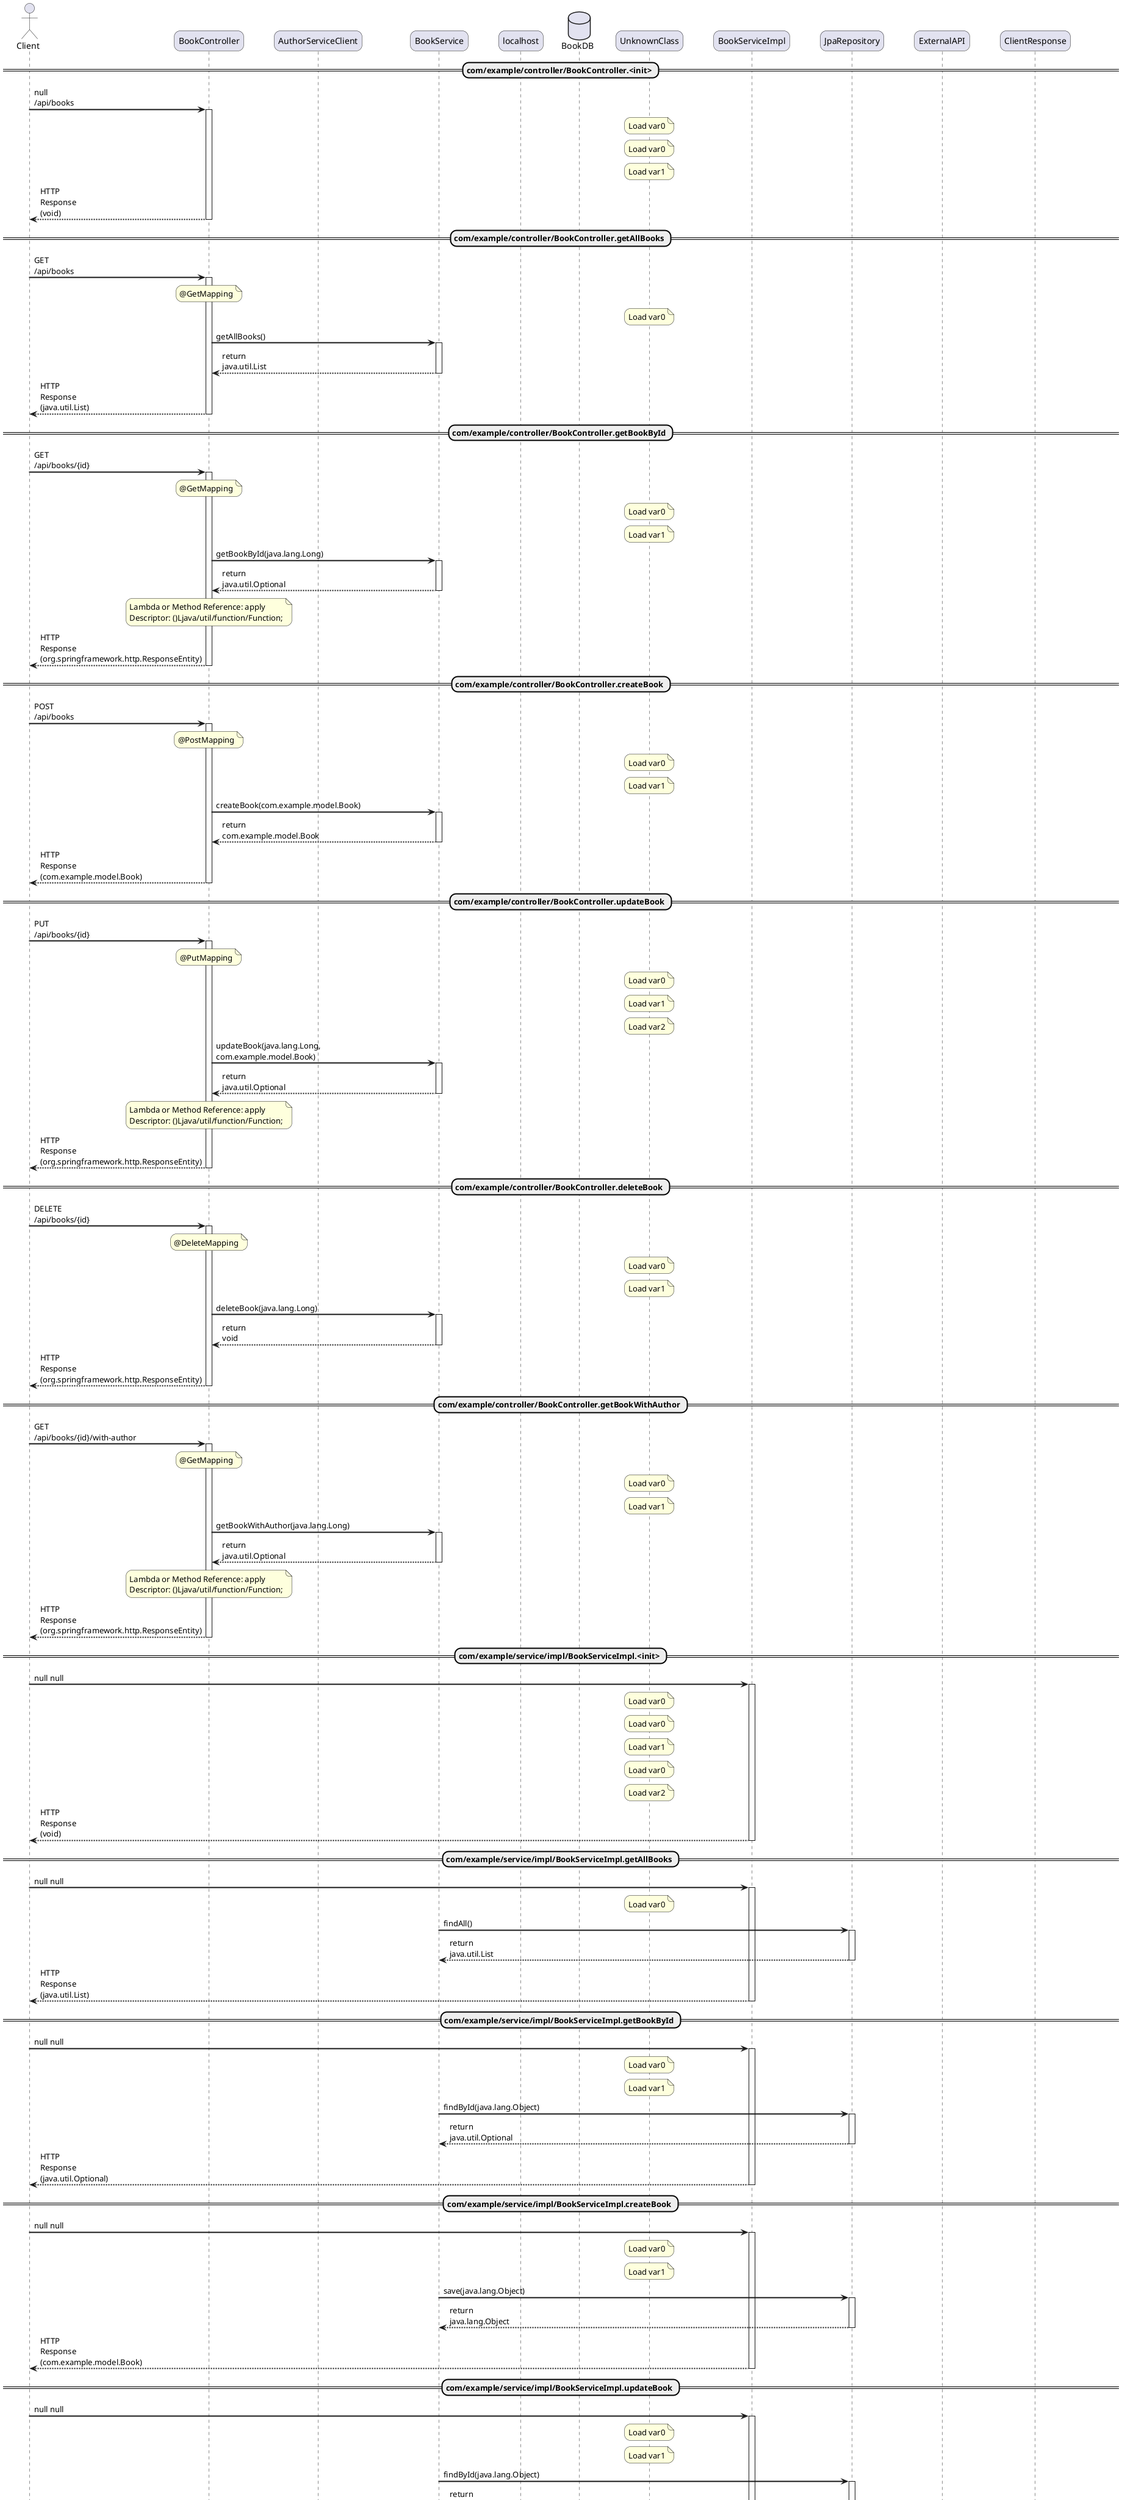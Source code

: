 @startuml
!pragma teoz true
skinparam sequenceArrowThickness 2
skinparam roundcorner 20
skinparam maxmessagesize 60
skinparam responseMessageBelowArrow true
skinparam ParticipantPadding 20
skinparam BoxPadding 10

actor Client
participant BookController
participant AuthorServiceClient
participant BookService
participant localhost
database BookDB

== com/example/controller/BookController.<init> ==
Client -> BookController : null /api/books
activate BookController
note over UnknownClass : Load var0
note over UnknownClass : Load var0
note over UnknownClass : Load var1
BookController --> Client : HTTP Response (void)
deactivate BookController

== com/example/controller/BookController.getAllBooks ==
Client -> BookController : GET /api/books
activate BookController
note over BookController : @GetMapping
note over UnknownClass : Load var0
BookController -> BookService : getAllBooks()
activate BookService
BookService --> BookController : return java.util.List
deactivate BookService
BookController --> Client : HTTP Response (java.util.List)
deactivate BookController

== com/example/controller/BookController.getBookById ==
Client -> BookController : GET /api/books/{id}
activate BookController
note over BookController : @GetMapping
note over UnknownClass : Load var0
note over UnknownClass : Load var1
BookController -> BookService : getBookById(java.lang.Long)
activate BookService
BookService --> BookController : return java.util.Optional
deactivate BookService
note over BookController
Lambda or Method Reference: apply
Descriptor: ()Ljava/util/function/Function;
end note
BookController --> Client : HTTP Response (org.springframework.http.ResponseEntity)
deactivate BookController

== com/example/controller/BookController.createBook ==
Client -> BookController : POST /api/books
activate BookController
note over BookController : @PostMapping
note over UnknownClass : Load var0
note over UnknownClass : Load var1
BookController -> BookService : createBook(com.example.model.Book)
activate BookService
BookService --> BookController : return com.example.model.Book
deactivate BookService
BookController --> Client : HTTP Response (com.example.model.Book)
deactivate BookController

== com/example/controller/BookController.updateBook ==
Client -> BookController : PUT /api/books/{id}
activate BookController
note over BookController : @PutMapping
note over UnknownClass : Load var0
note over UnknownClass : Load var1
note over UnknownClass : Load var2
BookController -> BookService : updateBook(java.lang.Long, com.example.model.Book)
activate BookService
BookService --> BookController : return java.util.Optional
deactivate BookService
note over BookController
Lambda or Method Reference: apply
Descriptor: ()Ljava/util/function/Function;
end note
BookController --> Client : HTTP Response (org.springframework.http.ResponseEntity)
deactivate BookController

== com/example/controller/BookController.deleteBook ==
Client -> BookController : DELETE /api/books/{id}
activate BookController
note over BookController : @DeleteMapping
note over UnknownClass : Load var0
note over UnknownClass : Load var1
BookController -> BookService : deleteBook(java.lang.Long)
activate BookService
BookService --> BookController : return void
deactivate BookService
BookController --> Client : HTTP Response (org.springframework.http.ResponseEntity)
deactivate BookController

== com/example/controller/BookController.getBookWithAuthor ==
Client -> BookController : GET /api/books/{id}/with-author
activate BookController
note over BookController : @GetMapping
note over UnknownClass : Load var0
note over UnknownClass : Load var1
BookController -> BookService : getBookWithAuthor(java.lang.Long)
activate BookService
BookService --> BookController : return java.util.Optional
deactivate BookService
note over BookController
Lambda or Method Reference: apply
Descriptor: ()Ljava/util/function/Function;
end note
BookController --> Client : HTTP Response (org.springframework.http.ResponseEntity)
deactivate BookController

== com/example/service/impl/BookServiceImpl.<init> ==
Client -> BookServiceImpl : null null
activate BookServiceImpl
note over UnknownClass : Load var0
note over UnknownClass : Load var0
note over UnknownClass : Load var1
note over UnknownClass : Load var0
note over UnknownClass : Load var2
BookServiceImpl --> Client : HTTP Response (void)
deactivate BookServiceImpl

== com/example/service/impl/BookServiceImpl.getAllBooks ==
Client -> BookServiceImpl : null null
activate BookServiceImpl
note over UnknownClass : Load var0
BookService -> JpaRepository : findAll()
activate JpaRepository
JpaRepository --> BookService : return java.util.List
deactivate JpaRepository
BookServiceImpl --> Client : HTTP Response (java.util.List)
deactivate BookServiceImpl

== com/example/service/impl/BookServiceImpl.getBookById ==
Client -> BookServiceImpl : null null
activate BookServiceImpl
note over UnknownClass : Load var0
note over UnknownClass : Load var1
BookService -> JpaRepository : findById(java.lang.Object)
activate JpaRepository
JpaRepository --> BookService : return java.util.Optional
deactivate JpaRepository
BookServiceImpl --> Client : HTTP Response (java.util.Optional)
deactivate BookServiceImpl

== com/example/service/impl/BookServiceImpl.createBook ==
Client -> BookServiceImpl : null null
activate BookServiceImpl
note over UnknownClass : Load var0
note over UnknownClass : Load var1
BookService -> JpaRepository : save(java.lang.Object)
activate JpaRepository
JpaRepository --> BookService : return java.lang.Object
deactivate JpaRepository
BookServiceImpl --> Client : HTTP Response (com.example.model.Book)
deactivate BookServiceImpl

== com/example/service/impl/BookServiceImpl.updateBook ==
Client -> BookServiceImpl : null null
activate BookServiceImpl
note over UnknownClass : Load var0
note over UnknownClass : Load var1
BookService -> JpaRepository : findById(java.lang.Object)
activate JpaRepository
JpaRepository --> BookService : return java.util.Optional
deactivate JpaRepository
note over UnknownClass : Load var0
note over UnknownClass : Load var2
note over BookService
Lambda or Method Reference: apply
Descriptor: (Lcom/example/service/impl/BookServiceImpl;Lcom/example/model/Book;)Ljava/util/function/Function;
end note
BookServiceImpl --> Client : HTTP Response (java.util.Optional)
deactivate BookServiceImpl

== com/example/service/impl/BookServiceImpl.deleteBook ==
Client -> BookServiceImpl : null null
activate BookServiceImpl
note over UnknownClass : Load var0
note over UnknownClass : Load var1
BookService -> JpaRepository : deleteById(java.lang.Object)
activate JpaRepository
JpaRepository --> BookService : return void
deactivate JpaRepository
BookServiceImpl --> Client : HTTP Response (void)
deactivate BookServiceImpl

== com/example/service/impl/BookServiceImpl.getBookWithAuthor ==
Client -> BookServiceImpl : null null
activate BookServiceImpl
note over UnknownClass : Load var0
note over UnknownClass : Load var1
BookService -> JpaRepository : findById(java.lang.Object)
activate JpaRepository
JpaRepository --> BookService : return java.util.Optional
deactivate JpaRepository
note over UnknownClass : Load var0
note over BookService
Lambda or Method Reference: apply
Descriptor: (Lcom/example/service/impl/BookServiceImpl;)Ljava/util/function/Function;
end note
BookServiceImpl --> Client : HTTP Response (java.util.Optional)
deactivate BookServiceImpl

== com/example/service/impl/BookServiceImpl.lambda$getBookWithAuthor$1 ==
Client -> BookServiceImpl : null null
activate BookServiceImpl
note over UnknownClass : Load var0
note over UnknownClass : Load var1
BookService -> AuthorServiceClient : getAuthor(java.lang.Long)
activate AuthorServiceClient
note right of AuthorServiceClient
Asynchronous operation
Return type: reactor.core.publisher.Mono
end note
AuthorServiceClient --> BookService : return reactor.core.publisher.Mono
deactivate AuthorServiceClient
note over UnknownClass : Store var2
note over UnknownClass : Load constant: Book: %s, Author: %s, Publication Date: %s
note over UnknownClass : Load var1
note over UnknownClass : Load var2
note over UnknownClass : Load var1
note over UnknownClass : Store var2
note over UnknownClass : Load constant: Book: %s, Author: Not found, Publication Date: %s
note over UnknownClass : Load var1
note over UnknownClass : Load var1
note over UnknownClass : Store var2
note over UnknownClass : Load constant: Book: %s, Author: Error fetching author (%s), Publication Date: %s
note over UnknownClass : Load var1
note over UnknownClass : Load var2
note over UnknownClass : Load var1
group #LightGray Try
BookService -> AuthorServiceClient : getAuthor(java.lang.Long)
activate AuthorServiceClient
note right of AuthorServiceClient
Asynchronous operation
Return type: reactor.core.publisher.Mono
end note
AuthorServiceClient --> BookService : return reactor.core.publisher.Mono
deactivate AuthorServiceClient
end
group #LightCoral Catch AuthorNotFoundException
end
group #LightGray Try
BookService -> AuthorServiceClient : getAuthor(java.lang.Long)
activate AuthorServiceClient
note right of AuthorServiceClient
Asynchronous operation
Return type: reactor.core.publisher.Mono
end note
AuthorServiceClient --> BookService : return reactor.core.publisher.Mono
deactivate AuthorServiceClient
end
group #LightCoral Catch Exception
end
BookServiceImpl --> Client : HTTP Response (java.lang.String)
deactivate BookServiceImpl

== com/example/service/impl/BookServiceImpl.lambda$updateBook$0 ==
Client -> BookServiceImpl : null null
activate BookServiceImpl
note over UnknownClass : Load var2
note over UnknownClass : Load var1
note over UnknownClass : Load var2
note over UnknownClass : Load var1
note over UnknownClass : Load var2
note over UnknownClass : Load var1
note over UnknownClass : Load var2
note over UnknownClass : Load var1
note over UnknownClass : Load var0
note over UnknownClass : Load var2
BookService -> JpaRepository : save(java.lang.Object)
activate JpaRepository
JpaRepository --> BookService : return java.lang.Object
deactivate JpaRepository
BookServiceImpl --> Client : HTTP Response (com.example.model.Book)
deactivate BookServiceImpl

== com/example/service/AuthorServiceClient.<init> ==
Client -> AuthorServiceClient : null null
activate AuthorServiceClient
note over UnknownClass : Load var0
note over UnknownClass : Load var0
note over UnknownClass : Load var1
note over UnknownClass : Load constant: http://localhost:8081
AuthorServiceClient -> ExternalAPI : baseUrl(java.lang.String)
activate ExternalAPI
ExternalAPI --> AuthorServiceClient : return org.springframework.web.reactive.function.client.WebClient$Builder
deactivate ExternalAPI
AuthorServiceClient -> ExternalAPI : build()
activate ExternalAPI
ExternalAPI --> AuthorServiceClient : return org.springframework.web.reactive.function.client.WebClient
deactivate ExternalAPI
AuthorServiceClient --> Client : HTTP Response (void)
deactivate AuthorServiceClient

== com/example/service/AuthorServiceClient.getAuthor ==
Client -> AuthorServiceClient : null null
activate AuthorServiceClient
note over UnknownClass : Load var0
AuthorServiceClient -> ExternalAPI : get()
activate ExternalAPI
ExternalAPI --> AuthorServiceClient : return org.springframework.web.reactive.function.client.WebClient$RequestHeadersUriSpec
deactivate ExternalAPI
note over UnknownClass : Load constant: /api/authors/{id}
note over UnknownClass : Load var1
AuthorServiceClient -> ExternalAPI : uri(java.lang.String, java.lang.Object[])
activate ExternalAPI
ExternalAPI --> AuthorServiceClient : return org.springframework.web.reactive.function.client.WebClient$RequestHeadersSpec
deactivate ExternalAPI
AuthorServiceClient -> ExternalAPI : retrieve()
activate ExternalAPI
ExternalAPI --> AuthorServiceClient : return org.springframework.web.reactive.function.client.WebClient$ResponseSpec
deactivate ExternalAPI
note over AuthorServiceClient
Lambda or Method Reference: test
Descriptor: ()Ljava/util/function/Predicate;
end note
note over UnknownClass : Load var1
note over AuthorServiceClient
Lambda or Method Reference: apply
Descriptor: (Ljava/lang/Long;)Ljava/util/function/Function;
end note
AuthorServiceClient -> ExternalAPI : onStatus(java.util.function.Predicate, java.util.function.Function)
activate ExternalAPI
ExternalAPI --> AuthorServiceClient : return org.springframework.web.reactive.function.client.WebClient$ResponseSpec
deactivate ExternalAPI
note over AuthorServiceClient
Lambda or Method Reference: test
Descriptor: ()Ljava/util/function/Predicate;
end note
note over AuthorServiceClient
Lambda or Method Reference: apply
Descriptor: ()Ljava/util/function/Function;
end note
AuthorServiceClient -> ExternalAPI : onStatus(java.util.function.Predicate, java.util.function.Function)
activate ExternalAPI
ExternalAPI --> AuthorServiceClient : return org.springframework.web.reactive.function.client.WebClient$ResponseSpec
deactivate ExternalAPI
note over UnknownClass : Load constant: Lcom/example/dto/AuthorDTO;
AuthorServiceClient -> ExternalAPI : bodyToMono(java.lang.Class)
activate ExternalAPI
note right of ExternalAPI
Asynchronous operation
Return type: reactor.core.publisher.Mono
end note
ExternalAPI --> AuthorServiceClient : return reactor.core.publisher.Mono
deactivate ExternalAPI
AuthorServiceClient --> Client : HTTP Response (reactor.core.publisher.Mono)
deactivate AuthorServiceClient

== com/example/service/AuthorServiceClient.lambda$getAuthor$1 ==
Client -> AuthorServiceClient : null null
activate AuthorServiceClient
note over UnknownClass : Load var0
AuthorServiceClient -> ClientResponse : statusCode()
activate ClientResponse
ClientResponse --> AuthorServiceClient : return org.springframework.http.HttpStatus
deactivate ClientResponse
note over AuthorServiceClient
Lambda or Method Reference: makeConcatWithConstants
Descriptor: (Ljava/lang/String;)Ljava/lang/String;
end note
AuthorServiceClient --> Client : HTTP Response (reactor.core.publisher.Mono)
deactivate AuthorServiceClient

== com/example/service/AuthorServiceClient.lambda$getAuthor$0 ==
Client -> AuthorServiceClient : null null
activate AuthorServiceClient
note over UnknownClass : Load var1
AuthorServiceClient -> ClientResponse : statusCode()
activate ClientResponse
ClientResponse --> AuthorServiceClient : return org.springframework.http.HttpStatus
deactivate ClientResponse
alt condition
group #LightYellow group_5
end
else
group #LightCyan group_6
end
end
note over UnknownClass : Load var0
note over AuthorServiceClient
Lambda or Method Reference: makeConcatWithConstants
Descriptor: (Ljava/lang/Long;)Ljava/lang/String;
end note
note over UnknownClass : Load var1
AuthorServiceClient -> ClientResponse : statusCode()
activate ClientResponse
ClientResponse --> AuthorServiceClient : return org.springframework.http.HttpStatus
deactivate ClientResponse
note over AuthorServiceClient
Lambda or Method Reference: makeConcatWithConstants
Descriptor: (Ljava/lang/String;)Ljava/lang/String;
end note
AuthorServiceClient --> Client : HTTP Response (reactor.core.publisher.Mono)
deactivate AuthorServiceClient

@enduml